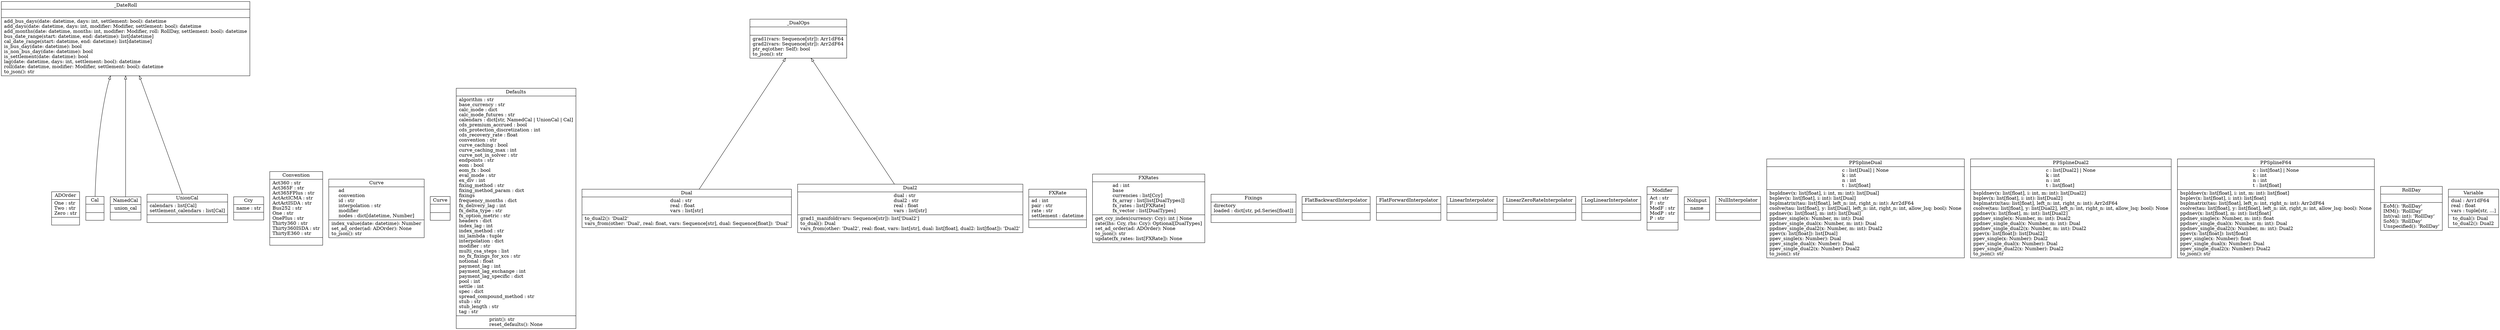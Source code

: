 digraph "classes" {
rankdir=BT
charset="utf-8"
"rateslib.rs.ADOrder" [color="black", fontcolor="black", label=<{ADOrder|One : str<br ALIGN="LEFT"/>Two : str<br ALIGN="LEFT"/>Zero : str<br ALIGN="LEFT"/>|}>, shape="record", style="solid"];
"rateslib.rs.Cal" [color="black", fontcolor="black", label=<{Cal|<br ALIGN="LEFT"/>|}>, shape="record", style="solid"];
"rateslib.rs.Ccy" [color="black", fontcolor="black", label=<{Ccy|name : str<br ALIGN="LEFT"/>|}>, shape="record", style="solid"];
"rateslib.rs.Convention" [color="black", fontcolor="black", label=<{Convention|Act360 : str<br ALIGN="LEFT"/>Act365F : str<br ALIGN="LEFT"/>Act365FPlus : str<br ALIGN="LEFT"/>ActActICMA : str<br ALIGN="LEFT"/>ActActISDA : str<br ALIGN="LEFT"/>Bus252 : str<br ALIGN="LEFT"/>One : str<br ALIGN="LEFT"/>OnePlus : str<br ALIGN="LEFT"/>Thirty360 : str<br ALIGN="LEFT"/>Thirty360ISDA : str<br ALIGN="LEFT"/>ThirtyE360 : str<br ALIGN="LEFT"/>|}>, shape="record", style="solid"];
"rateslib.rs.Curve" [color="black", fontcolor="black", label=<{Curve|ad<br ALIGN="LEFT"/>convention<br ALIGN="LEFT"/>id : str<br ALIGN="LEFT"/>interpolation : str<br ALIGN="LEFT"/>modifier<br ALIGN="LEFT"/>nodes : dict[datetime, Number]<br ALIGN="LEFT"/>|index_value(date: datetime): Number<br ALIGN="LEFT"/>set_ad_order(ad: ADOrder): None<br ALIGN="LEFT"/>to_json(): str<br ALIGN="LEFT"/>}>, shape="record", style="solid"];
"rateslib.curves.curves.Curve" [color="black", fontcolor="black", label=<{Curve|<br ALIGN="LEFT"/>|}>, shape="record", style="solid"];
"rateslib.default.Defaults" [color="black", fontcolor="black", label=<{Defaults|algorithm : str<br ALIGN="LEFT"/>base_currency : str<br ALIGN="LEFT"/>calc_mode : dict<br ALIGN="LEFT"/>calc_mode_futures : str<br ALIGN="LEFT"/>calendars : dict[str, NamedCal \| UnionCal \| Cal]<br ALIGN="LEFT"/>cds_premium_accrued : bool<br ALIGN="LEFT"/>cds_protection_discretization : int<br ALIGN="LEFT"/>cds_recovery_rate : float<br ALIGN="LEFT"/>convention : str<br ALIGN="LEFT"/>curve_caching : bool<br ALIGN="LEFT"/>curve_caching_max : int<br ALIGN="LEFT"/>curve_not_in_solver : str<br ALIGN="LEFT"/>endpoints : str<br ALIGN="LEFT"/>eom : bool<br ALIGN="LEFT"/>eom_fx : bool<br ALIGN="LEFT"/>eval_mode : str<br ALIGN="LEFT"/>ex_div : int<br ALIGN="LEFT"/>fixing_method : str<br ALIGN="LEFT"/>fixing_method_param : dict<br ALIGN="LEFT"/>fixings<br ALIGN="LEFT"/>frequency_months : dict<br ALIGN="LEFT"/>fx_delivery_lag : int<br ALIGN="LEFT"/>fx_delta_type : str<br ALIGN="LEFT"/>fx_option_metric : str<br ALIGN="LEFT"/>headers : dict<br ALIGN="LEFT"/>index_lag : int<br ALIGN="LEFT"/>index_method : str<br ALIGN="LEFT"/>ini_lambda : tuple<br ALIGN="LEFT"/>interpolation : dict<br ALIGN="LEFT"/>modifier : str<br ALIGN="LEFT"/>multi_csa_steps : list<br ALIGN="LEFT"/>no_fx_fixings_for_xcs : str<br ALIGN="LEFT"/>notional : float<br ALIGN="LEFT"/>payment_lag : int<br ALIGN="LEFT"/>payment_lag_exchange : int<br ALIGN="LEFT"/>payment_lag_specific : dict<br ALIGN="LEFT"/>pool : int<br ALIGN="LEFT"/>settle : int<br ALIGN="LEFT"/>spec : dict<br ALIGN="LEFT"/>spread_compound_method : str<br ALIGN="LEFT"/>stub : str<br ALIGN="LEFT"/>stub_length : str<br ALIGN="LEFT"/>tag : str<br ALIGN="LEFT"/>|print(): str<br ALIGN="LEFT"/>reset_defaults(): None<br ALIGN="LEFT"/>}>, shape="record", style="solid"];
"rateslib.rs.Dual" [color="black", fontcolor="black", label=<{Dual|dual : str<br ALIGN="LEFT"/>real : float<br ALIGN="LEFT"/>vars : list[str]<br ALIGN="LEFT"/>|to_dual2(): 'Dual2'<br ALIGN="LEFT"/>vars_from(other: 'Dual', real: float, vars: Sequence[str], dual: Sequence[float]): 'Dual'<br ALIGN="LEFT"/>}>, shape="record", style="solid"];
"rateslib.rs.Dual2" [color="black", fontcolor="black", label=<{Dual2|dual : str<br ALIGN="LEFT"/>dual2 : str<br ALIGN="LEFT"/>real : float<br ALIGN="LEFT"/>vars : list[str]<br ALIGN="LEFT"/>|grad1_manifold(vars: Sequence[str]): list['Dual2']<br ALIGN="LEFT"/>to_dual(): Dual<br ALIGN="LEFT"/>vars_from(other: 'Dual2', real: float, vars: list[str], dual: list[float], dual2: list[float]): 'Dual2'<br ALIGN="LEFT"/>}>, shape="record", style="solid"];
"rateslib.rs.FXRate" [color="black", fontcolor="black", label=<{FXRate|ad : int<br ALIGN="LEFT"/>pair : str<br ALIGN="LEFT"/>rate : str<br ALIGN="LEFT"/>settlement : datetime<br ALIGN="LEFT"/>|}>, shape="record", style="solid"];
"rateslib.rs.FXRates" [color="black", fontcolor="black", label=<{FXRates|ad : int<br ALIGN="LEFT"/>base<br ALIGN="LEFT"/>currencies : list[Ccy]<br ALIGN="LEFT"/>fx_array : list[list[DualTypes]]<br ALIGN="LEFT"/>fx_rates : list[FXRate]<br ALIGN="LEFT"/>fx_vector : list[DualTypes]<br ALIGN="LEFT"/>|get_ccy_index(currency: Ccy): int \| None<br ALIGN="LEFT"/>rate(lhs: Ccy, rhs: Ccy): Optional[DualTypes]<br ALIGN="LEFT"/>set_ad_order(ad: ADOrder): None<br ALIGN="LEFT"/>to_json(): str<br ALIGN="LEFT"/>update(fx_rates: list[FXRate]): None<br ALIGN="LEFT"/>}>, shape="record", style="solid"];
"rateslib.default.Fixings" [color="black", fontcolor="black", label=<{Fixings|directory<br ALIGN="LEFT"/>loaded : dict[str, pd.Series[float]]<br ALIGN="LEFT"/>|}>, shape="record", style="solid"];
"rateslib.rs.FlatBackwardInterpolator" [color="black", fontcolor="black", label=<{FlatBackwardInterpolator|<br ALIGN="LEFT"/>|}>, shape="record", style="solid"];
"rateslib.rs.FlatForwardInterpolator" [color="black", fontcolor="black", label=<{FlatForwardInterpolator|<br ALIGN="LEFT"/>|}>, shape="record", style="solid"];
"rateslib.rs.LinearInterpolator" [color="black", fontcolor="black", label=<{LinearInterpolator|<br ALIGN="LEFT"/>|}>, shape="record", style="solid"];
"rateslib.rs.LinearZeroRateInterpolator" [color="black", fontcolor="black", label=<{LinearZeroRateInterpolator|<br ALIGN="LEFT"/>|}>, shape="record", style="solid"];
"rateslib.rs.LogLinearInterpolator" [color="black", fontcolor="black", label=<{LogLinearInterpolator|<br ALIGN="LEFT"/>|}>, shape="record", style="solid"];
"rateslib.rs.Modifier" [color="black", fontcolor="black", label=<{Modifier|Act : str<br ALIGN="LEFT"/>F : str<br ALIGN="LEFT"/>ModF : str<br ALIGN="LEFT"/>ModP : str<br ALIGN="LEFT"/>P : str<br ALIGN="LEFT"/>|}>, shape="record", style="solid"];
"rateslib.rs.NamedCal" [color="black", fontcolor="black", label=<{NamedCal|union_cal<br ALIGN="LEFT"/>|}>, shape="record", style="solid"];
"rateslib.default.NoInput" [color="black", fontcolor="black", label=<{NoInput|name<br ALIGN="LEFT"/>|}>, shape="record", style="solid"];
"rateslib.rs.NullInterpolator" [color="black", fontcolor="black", label=<{NullInterpolator|<br ALIGN="LEFT"/>|}>, shape="record", style="solid"];
"rateslib.rs.PPSplineDual" [color="black", fontcolor="black", label=<{PPSplineDual|c : list[Dual] \| None<br ALIGN="LEFT"/>k : int<br ALIGN="LEFT"/>n : int<br ALIGN="LEFT"/>t : list[float]<br ALIGN="LEFT"/>|bspldnev(x: list[float], i: int, m: int): list[Dual]<br ALIGN="LEFT"/>bsplev(x: list[float], i: int): list[Dual]<br ALIGN="LEFT"/>bsplmatrix(tau: list[float], left_n: int, right_n: int): Arr2dF64<br ALIGN="LEFT"/>csolve(tau: list[float], y: list[Dual], left_n: int, right_n: int, allow_lsq: bool): None<br ALIGN="LEFT"/>ppdnev(x: list[float], m: int): list[Dual]<br ALIGN="LEFT"/>ppdnev_single(x: Number, m: int): Dual<br ALIGN="LEFT"/>ppdnev_single_dual(x: Number, m: int): Dual<br ALIGN="LEFT"/>ppdnev_single_dual2(x: Number, m: int): Dual2<br ALIGN="LEFT"/>ppev(x: list[float]): list[Dual]<br ALIGN="LEFT"/>ppev_single(x: Number): Dual<br ALIGN="LEFT"/>ppev_single_dual(x: Number): Dual<br ALIGN="LEFT"/>ppev_single_dual2(x: Number): Dual2<br ALIGN="LEFT"/>to_json(): str<br ALIGN="LEFT"/>}>, shape="record", style="solid"];
"rateslib.rs.PPSplineDual2" [color="black", fontcolor="black", label=<{PPSplineDual2|c : list[Dual2] \| None<br ALIGN="LEFT"/>k : int<br ALIGN="LEFT"/>n : int<br ALIGN="LEFT"/>t : list[float]<br ALIGN="LEFT"/>|bspldnev(x: list[float], i: int, m: int): list[Dual2]<br ALIGN="LEFT"/>bsplev(x: list[float], i: int): list[Dual2]<br ALIGN="LEFT"/>bsplmatrix(tau: list[float], left_n: int, right_n: int): Arr2dF64<br ALIGN="LEFT"/>csolve(tau: list[float], y: list[Dual2], left_n: int, right_n: int, allow_lsq: bool): None<br ALIGN="LEFT"/>ppdnev(x: list[float], m: int): list[Dual2]<br ALIGN="LEFT"/>ppdnev_single(x: Number, m: int): Dual2<br ALIGN="LEFT"/>ppdnev_single_dual(x: Number, m: int): Dual<br ALIGN="LEFT"/>ppdnev_single_dual2(x: Number, m: int): Dual2<br ALIGN="LEFT"/>ppev(x: list[float]): list[Dual2]<br ALIGN="LEFT"/>ppev_single(x: Number): Dual2<br ALIGN="LEFT"/>ppev_single_dual(x: Number): Dual<br ALIGN="LEFT"/>ppev_single_dual2(x: Number): Dual2<br ALIGN="LEFT"/>to_json(): str<br ALIGN="LEFT"/>}>, shape="record", style="solid"];
"rateslib.rs.PPSplineF64" [color="black", fontcolor="black", label=<{PPSplineF64|c : list[float] \| None<br ALIGN="LEFT"/>k : int<br ALIGN="LEFT"/>n : int<br ALIGN="LEFT"/>t : list[float]<br ALIGN="LEFT"/>|bspldnev(x: list[float], i: int, m: int): list[float]<br ALIGN="LEFT"/>bsplev(x: list[float], i: int): list[float]<br ALIGN="LEFT"/>bsplmatrix(tau: list[float], left_n: int, right_n: int): Arr2dF64<br ALIGN="LEFT"/>csolve(tau: list[float], y: list[float], left_n: int, right_n: int, allow_lsq: bool): None<br ALIGN="LEFT"/>ppdnev(x: list[float], m: int): list[float]<br ALIGN="LEFT"/>ppdnev_single(x: Number, m: int): float<br ALIGN="LEFT"/>ppdnev_single_dual(x: Number, m: int): Dual<br ALIGN="LEFT"/>ppdnev_single_dual2(x: Number, m: int): Dual2<br ALIGN="LEFT"/>ppev(x: list[float]): list[float]<br ALIGN="LEFT"/>ppev_single(x: Number): float<br ALIGN="LEFT"/>ppev_single_dual(x: Number): Dual<br ALIGN="LEFT"/>ppev_single_dual2(x: Number): Dual2<br ALIGN="LEFT"/>to_json(): str<br ALIGN="LEFT"/>}>, shape="record", style="solid"];
"rateslib.rs.RollDay" [color="black", fontcolor="black", label=<{RollDay|<br ALIGN="LEFT"/>|EoM(): 'RollDay'<br ALIGN="LEFT"/>IMM(): 'RollDay'<br ALIGN="LEFT"/>Int(val: int): 'RollDay'<br ALIGN="LEFT"/>SoM(): 'RollDay'<br ALIGN="LEFT"/>Unspecified(): 'RollDay'<br ALIGN="LEFT"/>}>, shape="record", style="solid"];
"rateslib.rs.UnionCal" [color="black", fontcolor="black", label=<{UnionCal|calendars : list[Cal]<br ALIGN="LEFT"/>settlement_calendars : list[Cal]<br ALIGN="LEFT"/>|}>, shape="record", style="solid"];
"rateslib.dual.variable.Variable" [color="black", fontcolor="black", label=<{Variable|dual : Arr1dF64<br ALIGN="LEFT"/>real : float<br ALIGN="LEFT"/>vars : tuple[str, ...]<br ALIGN="LEFT"/>|to_dual(): Dual<br ALIGN="LEFT"/>to_dual2(): Dual2<br ALIGN="LEFT"/>}>, shape="record", style="solid"];
"rateslib.rs._DateRoll" [color="black", fontcolor="black", label=<{_DateRoll|<br ALIGN="LEFT"/>|add_bus_days(date: datetime, days: int, settlement: bool): datetime<br ALIGN="LEFT"/>add_days(date: datetime, days: int, modifier: Modifier, settlement: bool): datetime<br ALIGN="LEFT"/>add_months(date: datetime, months: int, modifier: Modifier, roll: RollDay, settlement: bool): datetime<br ALIGN="LEFT"/>bus_date_range(start: datetime, end: datetime): list[datetime]<br ALIGN="LEFT"/>cal_date_range(start: datetime, end: datetime): list[datetime]<br ALIGN="LEFT"/>is_bus_day(date: datetime): bool<br ALIGN="LEFT"/>is_non_bus_day(date: datetime): bool<br ALIGN="LEFT"/>is_settlement(date: datetime): bool<br ALIGN="LEFT"/>lag(date: datetime, days: int, settlement: bool): datetime<br ALIGN="LEFT"/>roll(date: datetime, modifier: Modifier, settlement: bool): datetime<br ALIGN="LEFT"/>to_json(): str<br ALIGN="LEFT"/>}>, shape="record", style="solid"];
"rateslib.rs._DualOps" [color="black", fontcolor="black", label=<{_DualOps|<br ALIGN="LEFT"/>|grad1(vars: Sequence[str]): Arr1dF64<br ALIGN="LEFT"/>grad2(vars: Sequence[str]): Arr2dF64<br ALIGN="LEFT"/>ptr_eq(other: Self): bool<br ALIGN="LEFT"/>to_json(): str<br ALIGN="LEFT"/>}>, shape="record", style="solid"];
"rateslib.rs.Cal" -> "rateslib.rs._DateRoll" [arrowhead="empty", arrowtail="none"];
"rateslib.rs.Dual" -> "rateslib.rs._DualOps" [arrowhead="empty", arrowtail="none"];
"rateslib.rs.Dual2" -> "rateslib.rs._DualOps" [arrowhead="empty", arrowtail="none"];
"rateslib.rs.NamedCal" -> "rateslib.rs._DateRoll" [arrowhead="empty", arrowtail="none"];
"rateslib.rs.UnionCal" -> "rateslib.rs._DateRoll" [arrowhead="empty", arrowtail="none"];
}
